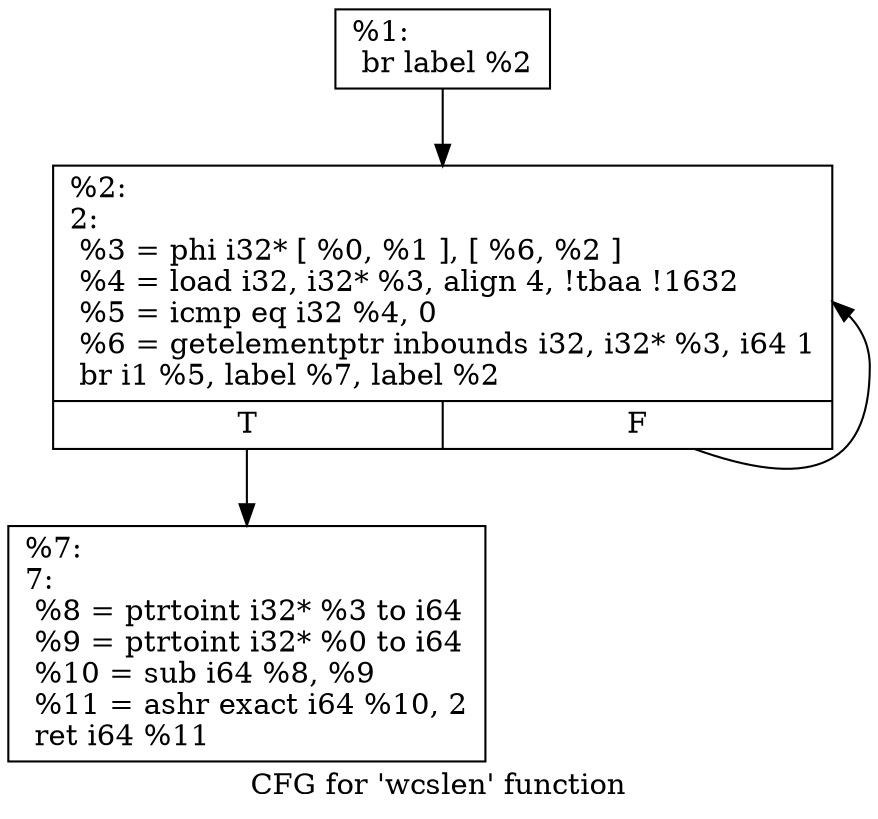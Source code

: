 digraph "CFG for 'wcslen' function" {
	label="CFG for 'wcslen' function";

	Node0x167eaa0 [shape=record,label="{%1:\l  br label %2\l}"];
	Node0x167eaa0 -> Node0x167eb50;
	Node0x167eb50 [shape=record,label="{%2:\l2:                                                \l  %3 = phi i32* [ %0, %1 ], [ %6, %2 ]\l  %4 = load i32, i32* %3, align 4, !tbaa !1632\l  %5 = icmp eq i32 %4, 0\l  %6 = getelementptr inbounds i32, i32* %3, i64 1\l  br i1 %5, label %7, label %2\l|{<s0>T|<s1>F}}"];
	Node0x167eb50:s0 -> Node0x167ee30;
	Node0x167eb50:s1 -> Node0x167eb50;
	Node0x167ee30 [shape=record,label="{%7:\l7:                                                \l  %8 = ptrtoint i32* %3 to i64\l  %9 = ptrtoint i32* %0 to i64\l  %10 = sub i64 %8, %9\l  %11 = ashr exact i64 %10, 2\l  ret i64 %11\l}"];
}
